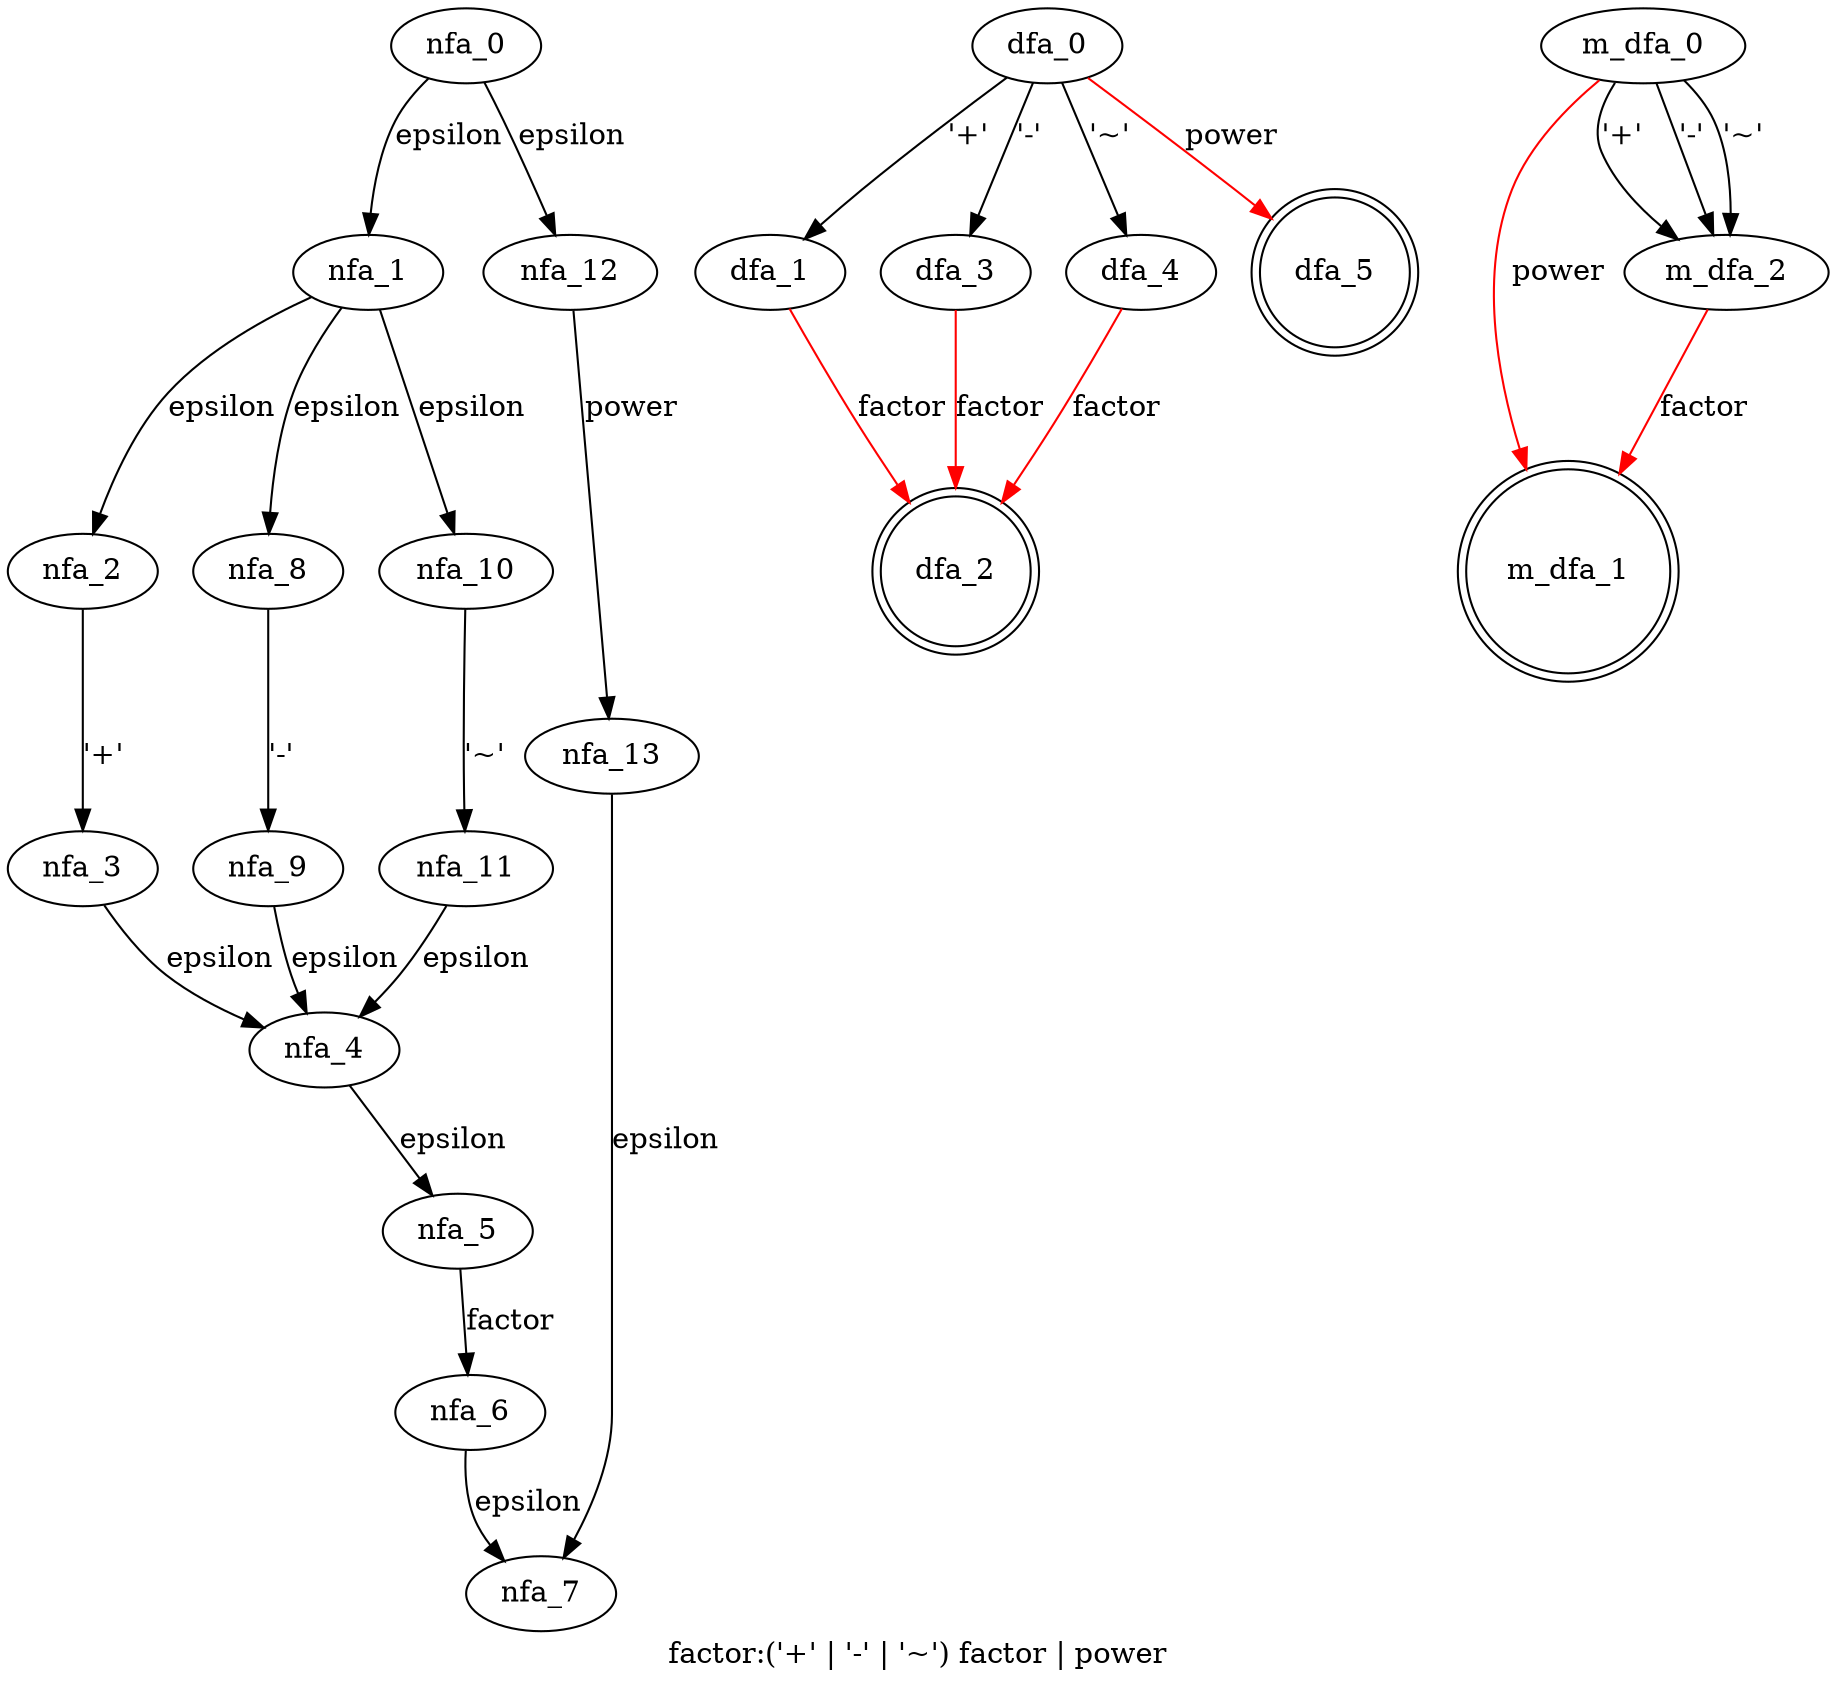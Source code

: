 digraph factor {
 graph[label="factor:('+' | '-' | '~') factor | power"]
 subgraph factor_nfa {
  nfa_0->nfa_1[label="epsilon"]
  nfa_1->nfa_2[label="epsilon"]
  nfa_2->nfa_3[label="'+'"]
  nfa_3->nfa_4[label="epsilon"]
  nfa_4->nfa_5[label="epsilon"]
  nfa_5->nfa_6[label="factor"]
  nfa_6->nfa_7[label="epsilon"]
  nfa_1->nfa_8[label="epsilon"]
  nfa_8->nfa_9[label="'-'"]
  nfa_9->nfa_4[label="epsilon"]
  nfa_1->nfa_10[label="epsilon"]
  nfa_10->nfa_11[label="'~'"]
  nfa_11->nfa_4[label="epsilon"]
  nfa_0->nfa_12[label="epsilon"]
  nfa_12->nfa_13[label="power"]
  nfa_13->nfa_7[label="epsilon"]
  }
 subgraph factor_dfa {
  dfa_0->dfa_1[label="'+'"]
  dfa_1->dfa_2[label="factor",color=red]
  dfa_0->dfa_3[label="'-'"]
  dfa_3->dfa_2[label="factor",color=red]
  dfa_0->dfa_4[label="'~'"]
  dfa_4->dfa_2[label="factor",color=red]
  dfa_0->dfa_5[label="power",color=red]
  dfa_2[shape=doublecircle]
  dfa_5[shape=doublecircle]
  }
 subgraph factor_m_dfa {
  m_dfa_0->m_dfa_1[label="power",color=red]
  m_dfa_0->m_dfa_2[label="'+'"]
  m_dfa_2->m_dfa_1[label="factor",color=red]
  m_dfa_0->m_dfa_2[label="'-'"]
  m_dfa_0->m_dfa_2[label="'~'"]
  m_dfa_1[shape=doublecircle]
  }
}
